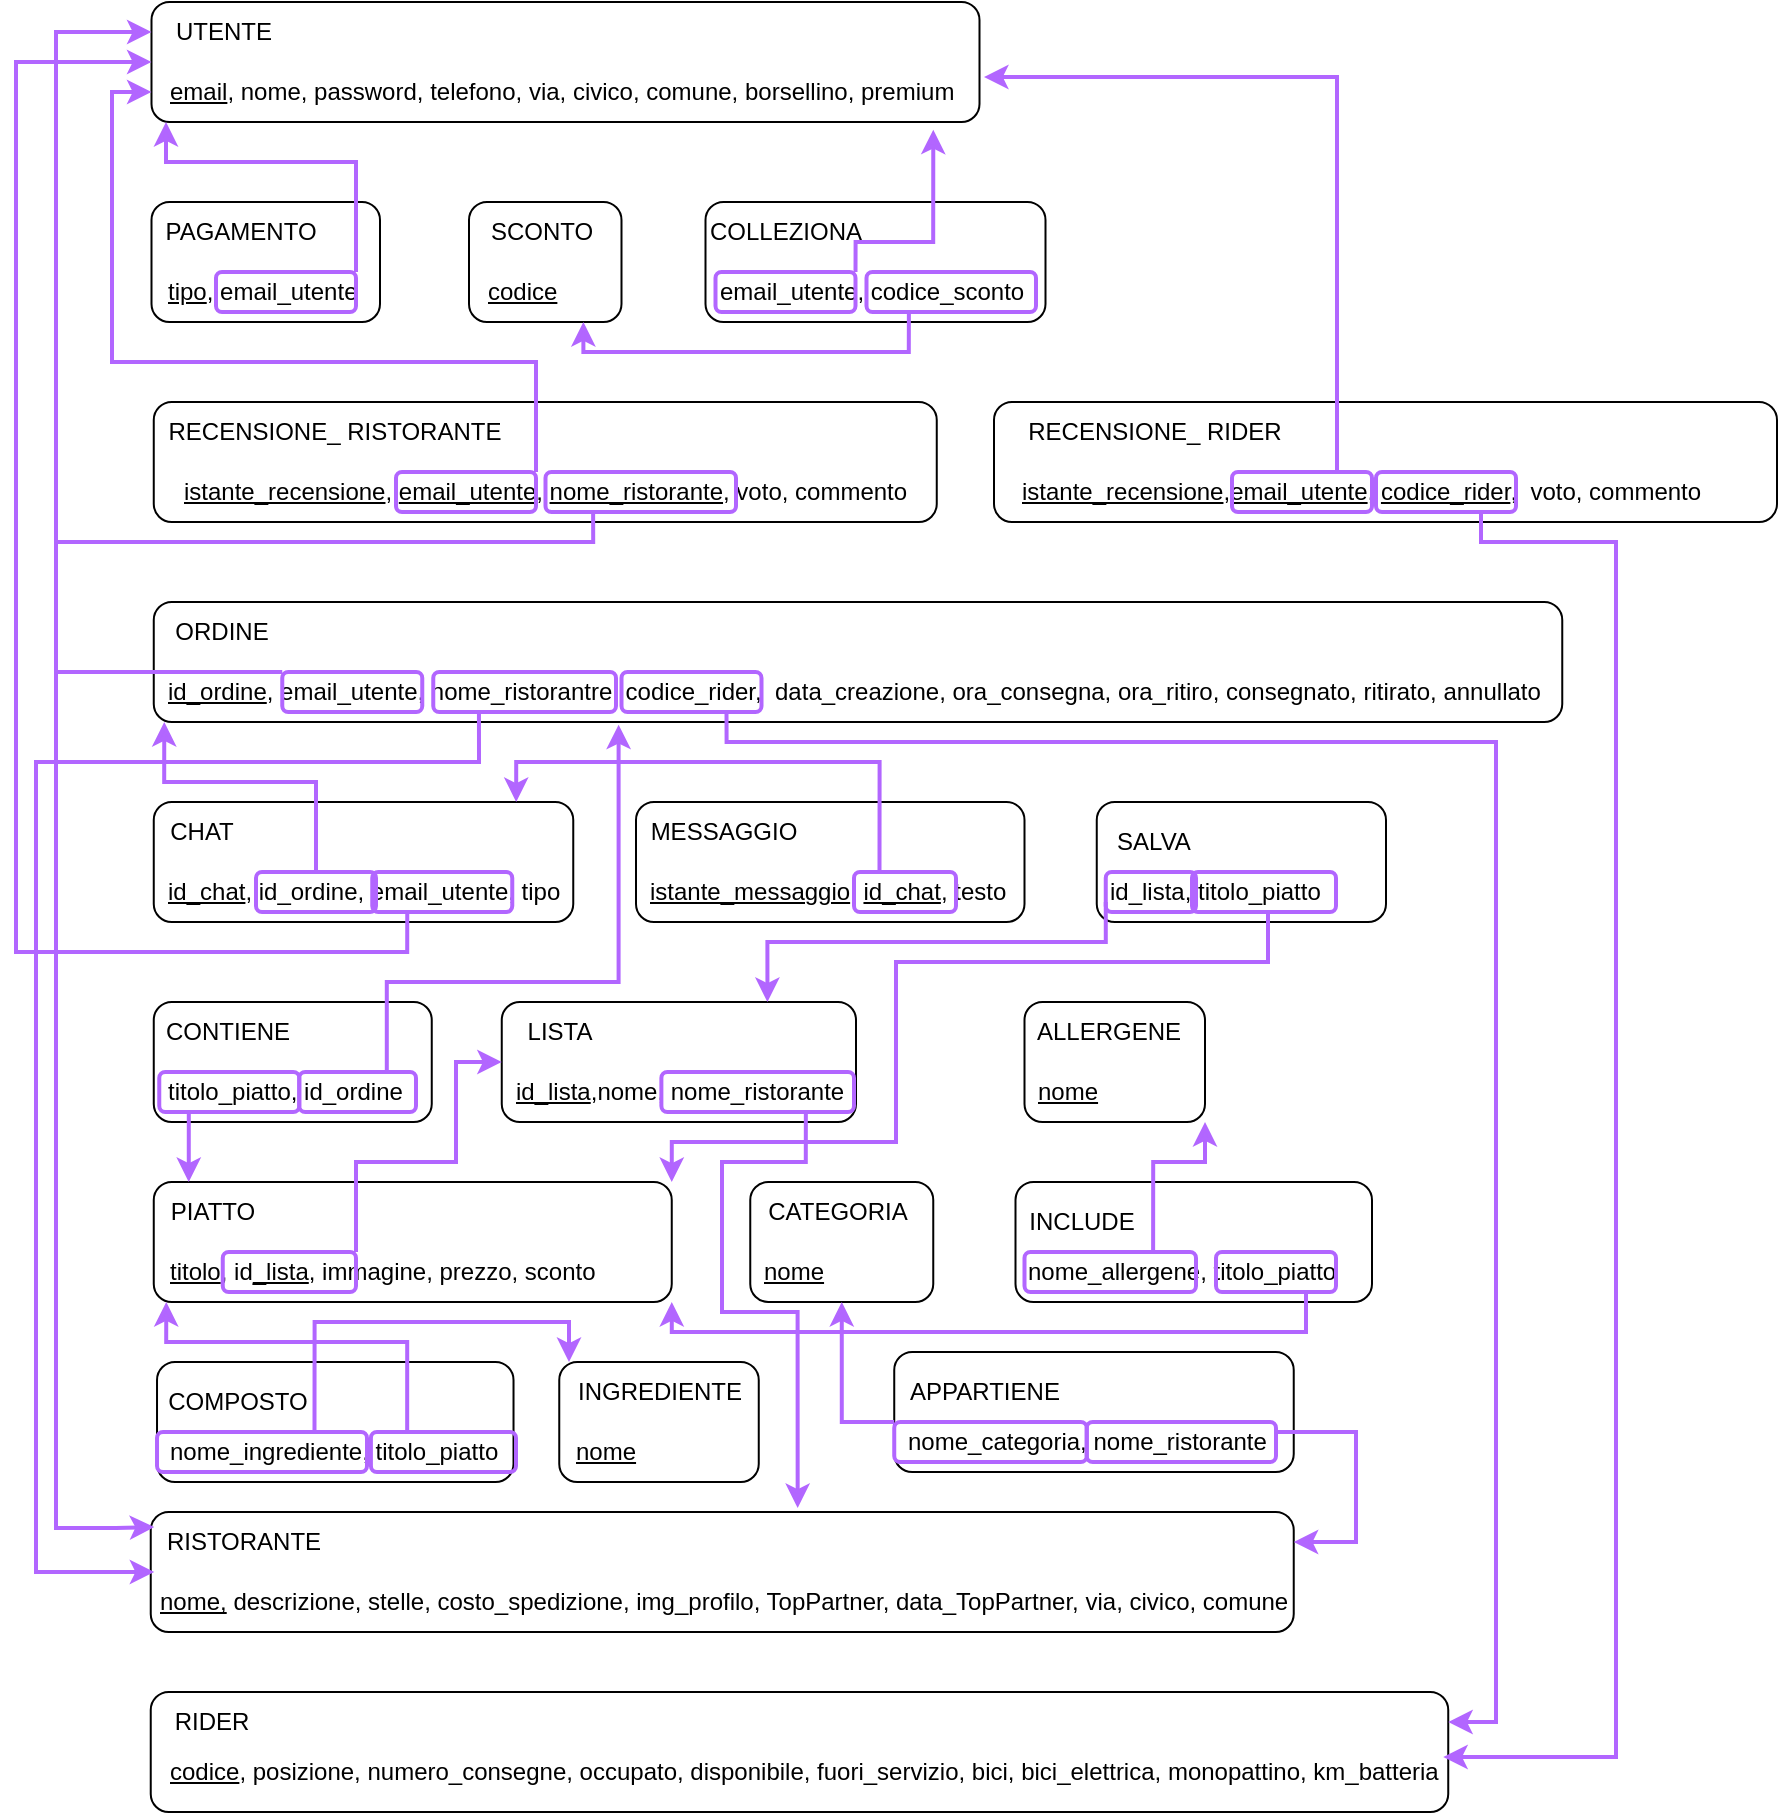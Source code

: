 <mxfile version="24.6.4" type="device">
  <diagram name="Pagina-1" id="2x3mvN7VbTfRQ0QRLT9B">
    <mxGraphModel dx="1853" dy="1838" grid="1" gridSize="10" guides="1" tooltips="1" connect="1" arrows="1" fold="1" page="1" pageScale="1" pageWidth="827" pageHeight="1169" math="0" shadow="0">
      <root>
        <mxCell id="0" />
        <mxCell id="1" parent="0" />
        <mxCell id="kyYHTft40qCIeeSrdu0G-58" value="" style="rounded=1;whiteSpace=wrap;html=1;" parent="1" vertex="1">
          <mxGeometry x="409.12" y="515" width="199.75" height="60" as="geometry" />
        </mxCell>
        <mxCell id="kyYHTft40qCIeeSrdu0G-53" value="" style="rounded=1;whiteSpace=wrap;html=1;" parent="1" vertex="1">
          <mxGeometry x="37.37" y="685" width="648.75" height="60" as="geometry" />
        </mxCell>
        <mxCell id="kyYHTft40qCIeeSrdu0G-52" value="" style="rounded=1;whiteSpace=wrap;html=1;" parent="1" vertex="1">
          <mxGeometry x="337.13" y="430" width="91.5" height="60" as="geometry" />
        </mxCell>
        <mxCell id="kyYHTft40qCIeeSrdu0G-51" value="" style="rounded=1;whiteSpace=wrap;html=1;" parent="1" vertex="1">
          <mxGeometry x="37.37" y="595" width="571.5" height="60" as="geometry" />
        </mxCell>
        <mxCell id="kyYHTft40qCIeeSrdu0G-50" value="" style="rounded=1;whiteSpace=wrap;html=1;" parent="1" vertex="1">
          <mxGeometry x="38.88" y="430" width="259" height="60" as="geometry" />
        </mxCell>
        <mxCell id="kyYHTft40qCIeeSrdu0G-49" value="" style="rounded=1;whiteSpace=wrap;html=1;" parent="1" vertex="1">
          <mxGeometry x="212.88" y="340" width="177.12" height="60" as="geometry" />
        </mxCell>
        <mxCell id="kyYHTft40qCIeeSrdu0G-48" value="" style="rounded=1;whiteSpace=wrap;html=1;" parent="1" vertex="1">
          <mxGeometry x="241.63" y="520" width="99.75" height="60" as="geometry" />
        </mxCell>
        <mxCell id="kyYHTft40qCIeeSrdu0G-47" value="" style="rounded=1;whiteSpace=wrap;html=1;" parent="1" vertex="1">
          <mxGeometry x="474.25" y="340" width="90.25" height="60" as="geometry" />
        </mxCell>
        <mxCell id="kyYHTft40qCIeeSrdu0G-45" value="" style="rounded=1;whiteSpace=wrap;html=1;" parent="1" vertex="1">
          <mxGeometry x="38.88" y="240" width="209.75" height="60" as="geometry" />
        </mxCell>
        <mxCell id="kyYHTft40qCIeeSrdu0G-44" value="" style="rounded=1;whiteSpace=wrap;html=1;fillColor=#FFFFFF;strokeColor=#000000;" parent="1" vertex="1">
          <mxGeometry x="38.88" y="140" width="704.25" height="60" as="geometry" />
        </mxCell>
        <mxCell id="kyYHTft40qCIeeSrdu0G-43" value="" style="rounded=1;whiteSpace=wrap;html=1;" parent="1" vertex="1">
          <mxGeometry x="459" y="40" width="391.5" height="60" as="geometry" />
        </mxCell>
        <mxCell id="kyYHTft40qCIeeSrdu0G-42" value="" style="rounded=1;whiteSpace=wrap;html=1;" parent="1" vertex="1">
          <mxGeometry x="38.88" y="40" width="391.5" height="60" as="geometry" />
        </mxCell>
        <mxCell id="kyYHTft40qCIeeSrdu0G-41" value="" style="rounded=1;whiteSpace=wrap;html=1;" parent="1" vertex="1">
          <mxGeometry x="196.5" y="-60" width="76.25" height="60" as="geometry" />
        </mxCell>
        <mxCell id="kyYHTft40qCIeeSrdu0G-40" value="" style="rounded=1;whiteSpace=wrap;html=1;" parent="1" vertex="1">
          <mxGeometry x="37.75" y="-60" width="114.25" height="60" as="geometry" />
        </mxCell>
        <mxCell id="kyYHTft40qCIeeSrdu0G-39" value="" style="rounded=1;whiteSpace=wrap;html=1;" parent="1" vertex="1">
          <mxGeometry x="37.75" y="-160" width="414" height="60" as="geometry" />
        </mxCell>
        <mxCell id="kyYHTft40qCIeeSrdu0G-4" value="UTENTE" style="text;html=1;align=center;verticalAlign=middle;whiteSpace=wrap;rounded=0;" parent="1" vertex="1">
          <mxGeometry x="44" y="-160" width="60" height="30" as="geometry" />
        </mxCell>
        <mxCell id="kyYHTft40qCIeeSrdu0G-5" value="&lt;u&gt;email&lt;/u&gt;, nome, password, telefono, via, civico, comune, borsellino, premium" style="text;html=1;align=left;verticalAlign=middle;whiteSpace=wrap;rounded=0;" parent="1" vertex="1">
          <mxGeometry x="45" y="-130" width="409" height="30" as="geometry" />
        </mxCell>
        <mxCell id="kyYHTft40qCIeeSrdu0G-6" value="&lt;u&gt;tipo&lt;/u&gt;, email_utente" style="text;html=1;align=left;verticalAlign=middle;whiteSpace=wrap;rounded=0;" parent="1" vertex="1">
          <mxGeometry x="44" y="-30" width="98" height="30" as="geometry" />
        </mxCell>
        <mxCell id="kyYHTft40qCIeeSrdu0G-7" value="PAGAMENTO" style="text;html=1;align=center;verticalAlign=middle;whiteSpace=wrap;rounded=0;" parent="1" vertex="1">
          <mxGeometry x="43" y="-60" width="79" height="30" as="geometry" />
        </mxCell>
        <mxCell id="kyYHTft40qCIeeSrdu0G-9" value="SCONTO" style="text;html=1;align=center;verticalAlign=middle;whiteSpace=wrap;rounded=0;" parent="1" vertex="1">
          <mxGeometry x="202.75" y="-60" width="60" height="30" as="geometry" />
        </mxCell>
        <mxCell id="kyYHTft40qCIeeSrdu0G-10" value="&lt;u&gt;codice&lt;/u&gt;" style="text;html=1;align=left;verticalAlign=middle;whiteSpace=wrap;rounded=0;" parent="1" vertex="1">
          <mxGeometry x="203.75" y="-30" width="49" height="30" as="geometry" />
        </mxCell>
        <mxCell id="kyYHTft40qCIeeSrdu0G-11" value="RECENSIONE_ RISTORANTE" style="text;html=1;align=center;verticalAlign=middle;whiteSpace=wrap;rounded=0;" parent="1" vertex="1">
          <mxGeometry x="45.13" y="40" width="169" height="30" as="geometry" />
        </mxCell>
        <mxCell id="kyYHTft40qCIeeSrdu0G-12" value="&lt;u&gt;istante_recensione&lt;/u&gt;, &lt;u&gt;email_utente&lt;/u&gt;, &lt;u&gt;nome_ristorante&lt;/u&gt;, voto, commento" style="text;html=1;align=left;verticalAlign=middle;whiteSpace=wrap;rounded=0;" parent="1" vertex="1">
          <mxGeometry x="52.38" y="70" width="368" height="30" as="geometry" />
        </mxCell>
        <mxCell id="kyYHTft40qCIeeSrdu0G-13" value="&lt;u&gt;istante_recensione&lt;/u&gt;,&lt;u&gt;email_utente&lt;/u&gt;,&amp;nbsp;&lt;u&gt;codice_rider&lt;/u&gt;, &amp;nbsp;voto, commento" style="text;html=1;align=left;verticalAlign=middle;whiteSpace=wrap;rounded=0;" parent="1" vertex="1">
          <mxGeometry x="470.75" y="70" width="357.5" height="30" as="geometry" />
        </mxCell>
        <mxCell id="kyYHTft40qCIeeSrdu0G-14" value="RECENSIONE_ RIDER" style="text;html=1;align=center;verticalAlign=middle;whiteSpace=wrap;rounded=0;" parent="1" vertex="1">
          <mxGeometry x="469.75" y="40" width="138.5" height="30" as="geometry" />
        </mxCell>
        <mxCell id="kyYHTft40qCIeeSrdu0G-16" value="&lt;u&gt;id_ordine&lt;/u&gt;, email_utente, nome_ristorantre, codice_rider, &amp;nbsp;data_creazione, ora_consegna, ora_ritiro, consegnato, ritirato, annullato" style="text;html=1;align=left;verticalAlign=middle;whiteSpace=wrap;rounded=0;" parent="1" vertex="1">
          <mxGeometry x="44.13" y="170" width="699" height="30" as="geometry" />
        </mxCell>
        <mxCell id="kyYHTft40qCIeeSrdu0G-17" value="ORDINE" style="text;html=1;align=center;verticalAlign=middle;whiteSpace=wrap;rounded=0;" parent="1" vertex="1">
          <mxGeometry x="43.13" y="140" width="60" height="30" as="geometry" />
        </mxCell>
        <mxCell id="kyYHTft40qCIeeSrdu0G-18" value="&lt;u&gt;id_chat&lt;/u&gt;, id_ordine, email_utente, tipo" style="text;html=1;align=left;verticalAlign=middle;whiteSpace=wrap;rounded=0;" parent="1" vertex="1">
          <mxGeometry x="44.13" y="270" width="209" height="30" as="geometry" />
        </mxCell>
        <mxCell id="kyYHTft40qCIeeSrdu0G-19" value="CHAT" style="text;html=1;align=center;verticalAlign=middle;whiteSpace=wrap;rounded=0;" parent="1" vertex="1">
          <mxGeometry x="43.13" y="240" width="40" height="30" as="geometry" />
        </mxCell>
        <mxCell id="kyYHTft40qCIeeSrdu0G-22" value="&lt;u&gt;titolo&lt;/u&gt;, id&lt;u&gt;_lista&lt;/u&gt;, immagine, prezzo, sconto" style="text;html=1;align=left;verticalAlign=middle;whiteSpace=wrap;rounded=0;" parent="1" vertex="1">
          <mxGeometry x="45.13" y="460" width="238" height="30" as="geometry" />
        </mxCell>
        <mxCell id="kyYHTft40qCIeeSrdu0G-23" value="PIATTO" style="text;html=1;align=center;verticalAlign=middle;whiteSpace=wrap;rounded=0;" parent="1" vertex="1">
          <mxGeometry x="44.13" y="430" width="49" height="30" as="geometry" />
        </mxCell>
        <mxCell id="kyYHTft40qCIeeSrdu0G-24" value="&lt;u&gt;nome&lt;/u&gt;" style="text;html=1;align=left;verticalAlign=middle;whiteSpace=wrap;rounded=0;" parent="1" vertex="1">
          <mxGeometry x="247.5" y="550" width="39" height="30" as="geometry" />
        </mxCell>
        <mxCell id="kyYHTft40qCIeeSrdu0G-25" value="INGREDIENTE" style="text;html=1;align=center;verticalAlign=middle;whiteSpace=wrap;rounded=0;" parent="1" vertex="1">
          <mxGeometry x="246.5" y="520" width="90" height="30" as="geometry" />
        </mxCell>
        <mxCell id="kyYHTft40qCIeeSrdu0G-26" value="&lt;u&gt;nome&lt;/u&gt;" style="text;html=1;align=left;verticalAlign=middle;whiteSpace=wrap;rounded=0;" parent="1" vertex="1">
          <mxGeometry x="479" y="370" width="33.75" height="30" as="geometry" />
        </mxCell>
        <mxCell id="kyYHTft40qCIeeSrdu0G-27" value="ALLERGENE&lt;span style=&quot;caret-color: rgba(0, 0, 0, 0); color: rgba(0, 0, 0, 0); font-family: monospace; font-size: 0px; text-align: start; white-space: nowrap;&quot;&gt;%3CmxGraphModel%3E%3Croot%3E%3CmxCell%20id%3D%220%22%2F%3E%3CmxCell%20id%3D%221%22%20parent%3D%220%22%2F%3E%3CmxCell%20id%3D%222%22%20value%3D%22%26lt%3Bu%26gt%3Bnome%26lt%3B%2Fu%26gt%3B%22%20style%3D%22text%3Bhtml%3D1%3Balign%3Dleft%3BverticalAlign%3Dmiddle%3BwhiteSpace%3Dwrap%3Brounded%3D0%3B%22%20vertex%3D%221%22%20parent%3D%221%22%3E%3CmxGeometry%20x%3D%2281%22%20y%3D%22675%22%20width%3D%22469%22%20height%3D%2230%22%20as%3D%22geometry%22%2F%3E%3C%2FmxCell%3E%3CmxCell%20id%3D%223%22%20value%3D%22INGREDIENTE%22%20style%3D%22text%3Bhtml%3D1%3Balign%3Dcenter%3BverticalAlign%3Dmiddle%3BwhiteSpace%3Dwrap%3Brounded%3D0%3B%22%20vertex%3D%221%22%20parent%3D%221%22%3E%3CmxGeometry%20x%3D%2280%22%20y%3D%22645%22%20width%3D%2290%22%20height%3D%2230%22%20as%3D%22geometry%22%2F%3E%3C%2FmxCell%3E%3C%2Froot%3E%3C%2FmxGraphModel%3E&lt;/span&gt;" style="text;html=1;align=center;verticalAlign=middle;whiteSpace=wrap;rounded=0;" parent="1" vertex="1">
          <mxGeometry x="474.25" y="340" width="84.75" height="30" as="geometry" />
        </mxCell>
        <mxCell id="kyYHTft40qCIeeSrdu0G-28" value="&lt;u&gt;id_lista&lt;/u&gt;,nome, nome_ristorante&lt;span style=&quot;caret-color: rgba(0, 0, 0, 0); color: rgba(0, 0, 0, 0); font-family: monospace; font-size: 0px; white-space: nowrap;&quot;&gt;%3CmxGraphModel%3E%3Croot%3E%3CmxCell%20id%3D%220%22%2F%3E%3CmxCell%20id%3D%221%22%20parent%3D%220%22%2F%3E%3CmxCell%20id%3D%222%22%20value%3D%22%26lt%3Bu%26gt%3Bnome%26lt%3B%2Fu%26gt%3B%22%20style%3D%22text%3Bhtml%3D1%3Balign%3Dleft%3BverticalAlign%3Dmiddle%3BwhiteSpace%3Dwrap%3Brounded%3D0%3B%22%20vertex%3D%221%22%20parent%3D%221%22%3E%3CmxGeometry%20x%3D%2281%22%20y%3D%22675%22%20width%3D%22469%22%20height%3D%2230%22%20as%3D%22geometry%22%2F%3E%3C%2FmxCell%3E%3CmxCell%20id%3D%223%22%20value%3D%22INGREDIENTE%22%20style%3D%22text%3Bhtml%3D1%3Balign%3Dcenter%3BverticalAlign%3Dmiddle%3BwhiteSpace%3Dwrap%3Brounded%3D0%3B%22%20vertex%3D%221%22%20parent%3D%221%22%3E%3CmxGeometry%20x%3D%2280%22%20y%3D%22645%22%20width%3D%2290%22%20height%3D%2230%22%20as%3D%22geometry%22%2F%3E%3C%2FmxCell%3E%3C%2Froot%3E%3C%2FmxGraphModel%3E&lt;/span&gt;" style="text;html=1;align=left;verticalAlign=middle;whiteSpace=wrap;rounded=0;" parent="1" vertex="1">
          <mxGeometry x="217.88" y="370" width="172.12" height="30" as="geometry" />
        </mxCell>
        <mxCell id="kyYHTft40qCIeeSrdu0G-29" value="LISTA" style="text;html=1;align=center;verticalAlign=middle;whiteSpace=wrap;rounded=0;" parent="1" vertex="1">
          <mxGeometry x="216.88" y="340" width="50" height="30" as="geometry" />
        </mxCell>
        <mxCell id="kyYHTft40qCIeeSrdu0G-30" value="&lt;u&gt;nome,&lt;/u&gt;&amp;nbsp;descrizione, stelle, costo_spedizione, img_profilo, TopPartner, data_TopPartner, via, civico, comune" style="text;html=1;align=left;verticalAlign=middle;whiteSpace=wrap;rounded=0;" parent="1" vertex="1">
          <mxGeometry x="40.12" y="625" width="578" height="30" as="geometry" />
        </mxCell>
        <mxCell id="kyYHTft40qCIeeSrdu0G-31" value="RISTORANTE" style="text;html=1;align=center;verticalAlign=middle;whiteSpace=wrap;rounded=0;" parent="1" vertex="1">
          <mxGeometry x="39.12" y="595" width="90" height="30" as="geometry" />
        </mxCell>
        <mxCell id="kyYHTft40qCIeeSrdu0G-34" value="&lt;u&gt;nome&lt;/u&gt;" style="text;html=1;align=left;verticalAlign=middle;whiteSpace=wrap;rounded=0;" parent="1" vertex="1">
          <mxGeometry x="342.38" y="460" width="39" height="30" as="geometry" />
        </mxCell>
        <mxCell id="kyYHTft40qCIeeSrdu0G-35" value="CATEGORIA" style="text;html=1;align=center;verticalAlign=middle;whiteSpace=wrap;rounded=0;" parent="1" vertex="1">
          <mxGeometry x="341.38" y="430" width="80" height="30" as="geometry" />
        </mxCell>
        <mxCell id="kyYHTft40qCIeeSrdu0G-36" value="&lt;u&gt;codice&lt;/u&gt;, posizione, numero_consegne, occupato, disponibile, fuori_servizio, bici, bici_elettrica, monopattino, km_batteria" style="text;html=1;align=left;verticalAlign=middle;whiteSpace=wrap;rounded=0;" parent="1" vertex="1">
          <mxGeometry x="44.62" y="710" width="639" height="30" as="geometry" />
        </mxCell>
        <mxCell id="kyYHTft40qCIeeSrdu0G-37" value="RIDER" style="text;html=1;align=center;verticalAlign=middle;whiteSpace=wrap;rounded=0;" parent="1" vertex="1">
          <mxGeometry x="42.62" y="685" width="50" height="30" as="geometry" />
        </mxCell>
        <mxCell id="kyYHTft40qCIeeSrdu0G-56" value="nome_categoria, nome_ristorante" style="text;html=1;align=left;verticalAlign=middle;whiteSpace=wrap;rounded=0;" parent="1" vertex="1">
          <mxGeometry x="413.62" y="545" width="192.5" height="30" as="geometry" />
        </mxCell>
        <mxCell id="kyYHTft40qCIeeSrdu0G-57" value="APPARTIENE" style="text;html=1;align=center;verticalAlign=middle;whiteSpace=wrap;rounded=0;" parent="1" vertex="1">
          <mxGeometry x="411.62" y="520" width="84.5" height="30" as="geometry" />
        </mxCell>
        <mxCell id="kyYHTft40qCIeeSrdu0G-62" value="" style="rounded=1;whiteSpace=wrap;html=1;" parent="1" vertex="1">
          <mxGeometry x="40.51" y="520" width="178.25" height="60" as="geometry" />
        </mxCell>
        <mxCell id="kyYHTft40qCIeeSrdu0G-63" value="nome_ingrediente, titolo_piatto" style="text;html=1;align=left;verticalAlign=middle;whiteSpace=wrap;rounded=0;" parent="1" vertex="1">
          <mxGeometry x="45.01" y="550" width="173.75" height="30" as="geometry" />
        </mxCell>
        <mxCell id="kyYHTft40qCIeeSrdu0G-64" value="COMPOSTO" style="text;html=1;align=center;verticalAlign=middle;whiteSpace=wrap;rounded=0;" parent="1" vertex="1">
          <mxGeometry x="43.01" y="525" width="75.75" height="30" as="geometry" />
        </mxCell>
        <mxCell id="kyYHTft40qCIeeSrdu0G-65" value="" style="rounded=1;whiteSpace=wrap;html=1;" parent="1" vertex="1">
          <mxGeometry x="469.75" y="430" width="178.25" height="60" as="geometry" />
        </mxCell>
        <mxCell id="kyYHTft40qCIeeSrdu0G-66" value="nome_allergene, titolo_piatto" style="text;html=1;align=left;verticalAlign=middle;whiteSpace=wrap;rounded=0;" parent="1" vertex="1">
          <mxGeometry x="474.25" y="460" width="173.75" height="30" as="geometry" />
        </mxCell>
        <mxCell id="kyYHTft40qCIeeSrdu0G-67" value="INCLUDE" style="text;html=1;align=center;verticalAlign=middle;whiteSpace=wrap;rounded=0;" parent="1" vertex="1">
          <mxGeometry x="472.25" y="435" width="62" height="30" as="geometry" />
        </mxCell>
        <mxCell id="kyYHTft40qCIeeSrdu0G-68" value="" style="rounded=1;whiteSpace=wrap;html=1;" parent="1" vertex="1">
          <mxGeometry x="38.88" y="340" width="139" height="60" as="geometry" />
        </mxCell>
        <mxCell id="kyYHTft40qCIeeSrdu0G-69" value="titolo_piatto, id_ordine" style="text;html=1;align=left;verticalAlign=middle;whiteSpace=wrap;rounded=0;" parent="1" vertex="1">
          <mxGeometry x="43.88" y="370" width="129" height="30" as="geometry" />
        </mxCell>
        <mxCell id="kyYHTft40qCIeeSrdu0G-70" value="CONTIENE" style="text;html=1;align=center;verticalAlign=middle;whiteSpace=wrap;rounded=0;" parent="1" vertex="1">
          <mxGeometry x="42.88" y="340" width="66" height="30" as="geometry" />
        </mxCell>
        <mxCell id="kyYHTft40qCIeeSrdu0G-71" value="" style="rounded=1;whiteSpace=wrap;html=1;" parent="1" vertex="1">
          <mxGeometry x="314.75" y="-60" width="170" height="60" as="geometry" />
        </mxCell>
        <mxCell id="kyYHTft40qCIeeSrdu0G-72" value="email_utente, codice_sconto" style="text;html=1;align=left;verticalAlign=middle;whiteSpace=wrap;rounded=0;" parent="1" vertex="1">
          <mxGeometry x="319.75" y="-30" width="165" height="30" as="geometry" />
        </mxCell>
        <mxCell id="kyYHTft40qCIeeSrdu0G-73" value="COLLEZIONA" style="text;html=1;align=center;verticalAlign=middle;whiteSpace=wrap;rounded=0;" parent="1" vertex="1">
          <mxGeometry x="311.75" y="-60" width="86" height="30" as="geometry" />
        </mxCell>
        <mxCell id="kyYHTft40qCIeeSrdu0G-79" style="edgeStyle=orthogonalEdgeStyle;rounded=0;orthogonalLoop=1;jettySize=auto;html=1;exitX=1;exitY=0;exitDx=0;exitDy=0;entryX=0;entryY=0.75;entryDx=0;entryDy=0;strokeColor=#B266FF;strokeWidth=2;" parent="1" source="kyYHTft40qCIeeSrdu0G-78" target="kyYHTft40qCIeeSrdu0G-39" edge="1">
          <mxGeometry relative="1" as="geometry">
            <Array as="points">
              <mxPoint x="230" y="20" />
              <mxPoint x="18" y="20" />
              <mxPoint x="18" y="-115" />
            </Array>
          </mxGeometry>
        </mxCell>
        <mxCell id="kyYHTft40qCIeeSrdu0G-78" value="" style="rounded=1;whiteSpace=wrap;html=1;fillColor=none;strokeWidth=2;strokeColor=#B266FF;" parent="1" vertex="1">
          <mxGeometry x="160" y="75" width="70" height="20" as="geometry" />
        </mxCell>
        <mxCell id="kyYHTft40qCIeeSrdu0G-81" style="edgeStyle=orthogonalEdgeStyle;rounded=0;orthogonalLoop=1;jettySize=auto;html=1;exitX=1;exitY=0;exitDx=0;exitDy=0;entryX=0;entryY=1;entryDx=0;entryDy=0;strokeWidth=2;strokeColor=#B266FF;" parent="1" source="kyYHTft40qCIeeSrdu0G-80" target="kyYHTft40qCIeeSrdu0G-5" edge="1">
          <mxGeometry relative="1" as="geometry">
            <Array as="points">
              <mxPoint x="140" y="-80" />
              <mxPoint x="45" y="-80" />
            </Array>
          </mxGeometry>
        </mxCell>
        <mxCell id="kyYHTft40qCIeeSrdu0G-80" value="" style="rounded=1;whiteSpace=wrap;html=1;fillColor=none;strokeWidth=2;strokeColor=#B266FF;" parent="1" vertex="1">
          <mxGeometry x="70" y="-25" width="70" height="20" as="geometry" />
        </mxCell>
        <mxCell id="kyYHTft40qCIeeSrdu0G-83" style="edgeStyle=orthogonalEdgeStyle;rounded=0;orthogonalLoop=1;jettySize=auto;html=1;exitX=0.75;exitY=0;exitDx=0;exitDy=0;entryX=1;entryY=0.25;entryDx=0;entryDy=0;strokeWidth=2;strokeColor=#B266FF;" parent="1" source="kyYHTft40qCIeeSrdu0G-82" target="kyYHTft40qCIeeSrdu0G-5" edge="1">
          <mxGeometry relative="1" as="geometry" />
        </mxCell>
        <mxCell id="kyYHTft40qCIeeSrdu0G-82" value="" style="rounded=1;whiteSpace=wrap;html=1;fillColor=none;strokeWidth=2;strokeColor=#B266FF;" parent="1" vertex="1">
          <mxGeometry x="578" y="75" width="70" height="20" as="geometry" />
        </mxCell>
        <mxCell id="kyYHTft40qCIeeSrdu0G-85" style="edgeStyle=orthogonalEdgeStyle;rounded=0;orthogonalLoop=1;jettySize=auto;html=1;exitX=0.25;exitY=1;exitDx=0;exitDy=0;strokeWidth=2;strokeColor=#B266FF;entryX=0;entryY=0.25;entryDx=0;entryDy=0;" parent="1" source="kyYHTft40qCIeeSrdu0G-84" target="kyYHTft40qCIeeSrdu0G-31" edge="1">
          <mxGeometry relative="1" as="geometry">
            <mxPoint x="10" y="600" as="targetPoint" />
            <Array as="points">
              <mxPoint x="259" y="110" />
              <mxPoint x="-10" y="110" />
              <mxPoint x="-10" y="603" />
              <mxPoint x="20" y="603" />
            </Array>
          </mxGeometry>
        </mxCell>
        <mxCell id="kyYHTft40qCIeeSrdu0G-84" value="" style="rounded=1;whiteSpace=wrap;html=1;fillColor=none;strokeWidth=2;strokeColor=#B266FF;" parent="1" vertex="1">
          <mxGeometry x="234.75" y="75" width="95.25" height="20" as="geometry" />
        </mxCell>
        <mxCell id="kyYHTft40qCIeeSrdu0G-87" style="edgeStyle=orthogonalEdgeStyle;rounded=0;orthogonalLoop=1;jettySize=auto;html=1;exitX=0;exitY=0;exitDx=0;exitDy=0;entryX=0;entryY=0.25;entryDx=0;entryDy=0;strokeWidth=2;strokeColor=#B266FF;" parent="1" source="kyYHTft40qCIeeSrdu0G-86" target="kyYHTft40qCIeeSrdu0G-39" edge="1">
          <mxGeometry relative="1" as="geometry">
            <Array as="points">
              <mxPoint x="-10" y="175" />
              <mxPoint x="-10" y="-145" />
            </Array>
          </mxGeometry>
        </mxCell>
        <mxCell id="kyYHTft40qCIeeSrdu0G-86" value="" style="rounded=1;whiteSpace=wrap;html=1;fillColor=none;strokeWidth=2;strokeColor=#B266FF;" parent="1" vertex="1">
          <mxGeometry x="103.13" y="175" width="70" height="20" as="geometry" />
        </mxCell>
        <mxCell id="kyYHTft40qCIeeSrdu0G-89" style="edgeStyle=orthogonalEdgeStyle;rounded=0;orthogonalLoop=1;jettySize=auto;html=1;exitX=0.25;exitY=1;exitDx=0;exitDy=0;strokeWidth=2;strokeColor=#B266FF;entryX=0;entryY=1;entryDx=0;entryDy=0;" parent="1" source="kyYHTft40qCIeeSrdu0G-88" target="kyYHTft40qCIeeSrdu0G-31" edge="1">
          <mxGeometry relative="1" as="geometry">
            <mxPoint x="10" y="670" as="targetPoint" />
            <Array as="points">
              <mxPoint x="201" y="220" />
              <mxPoint x="-20" y="220" />
              <mxPoint x="-20" y="625" />
            </Array>
          </mxGeometry>
        </mxCell>
        <mxCell id="kyYHTft40qCIeeSrdu0G-88" value="" style="rounded=1;whiteSpace=wrap;html=1;fillColor=none;strokeWidth=2;strokeColor=#B266FF;" parent="1" vertex="1">
          <mxGeometry x="178.63" y="175" width="91.37" height="20" as="geometry" />
        </mxCell>
        <mxCell id="kyYHTft40qCIeeSrdu0G-91" style="edgeStyle=orthogonalEdgeStyle;rounded=0;orthogonalLoop=1;jettySize=auto;html=1;exitX=0.75;exitY=1;exitDx=0;exitDy=0;entryX=1;entryY=0.25;entryDx=0;entryDy=0;strokeWidth=2;strokeColor=#B266FF;" parent="1" source="kyYHTft40qCIeeSrdu0G-90" target="kyYHTft40qCIeeSrdu0G-53" edge="1">
          <mxGeometry relative="1" as="geometry">
            <Array as="points">
              <mxPoint x="325" y="210" />
              <mxPoint x="710" y="210" />
              <mxPoint x="710" y="700" />
            </Array>
          </mxGeometry>
        </mxCell>
        <mxCell id="kyYHTft40qCIeeSrdu0G-90" value="" style="rounded=1;whiteSpace=wrap;html=1;fillColor=none;strokeWidth=2;strokeColor=#B266FF;" parent="1" vertex="1">
          <mxGeometry x="272.75" y="175" width="70" height="20" as="geometry" />
        </mxCell>
        <mxCell id="kyYHTft40qCIeeSrdu0G-93" style="edgeStyle=orthogonalEdgeStyle;rounded=0;orthogonalLoop=1;jettySize=auto;html=1;exitX=0.75;exitY=1;exitDx=0;exitDy=0;entryX=1;entryY=0.25;entryDx=0;entryDy=0;strokeWidth=2;strokeColor=#B266FF;" parent="1" source="kyYHTft40qCIeeSrdu0G-92" target="kyYHTft40qCIeeSrdu0G-36" edge="1">
          <mxGeometry relative="1" as="geometry">
            <Array as="points">
              <mxPoint x="710" y="110" />
              <mxPoint x="770" y="110" />
              <mxPoint x="770" y="643" />
            </Array>
          </mxGeometry>
        </mxCell>
        <mxCell id="kyYHTft40qCIeeSrdu0G-92" value="" style="rounded=1;whiteSpace=wrap;html=1;fillColor=none;strokeWidth=2;strokeColor=#B266FF;" parent="1" vertex="1">
          <mxGeometry x="650" y="75" width="70" height="20" as="geometry" />
        </mxCell>
        <mxCell id="kyYHTft40qCIeeSrdu0G-94" value="" style="rounded=1;whiteSpace=wrap;html=1;" parent="1" vertex="1">
          <mxGeometry x="280" y="240" width="194.25" height="60" as="geometry" />
        </mxCell>
        <mxCell id="kyYHTft40qCIeeSrdu0G-95" value="&lt;u&gt;istante_messaggio&lt;/u&gt;, &lt;u&gt;id_chat&lt;/u&gt;, testo&lt;span style=&quot;caret-color: rgba(0, 0, 0, 0); color: rgba(0, 0, 0, 0); font-family: monospace; font-size: 0px; white-space: nowrap;&quot;&gt;%3CmxGraphModel%3E%3Croot%3E%3CmxCell%20id%3D%220%22%2F%3E%3CmxCell%20id%3D%221%22%20parent%3D%220%22%2F%3E%3CmxCell%20id%3D%222%22%20value%3D%22%26lt%3Bu%26gt%3Bistante_recensione%26lt%3B%2Fu%26gt%3B%2C%26amp%3Bnbsp%3B%26lt%3Bu%26gt%3Bemail_utente%26lt%3B%2Fu%26gt%3B%2C%26amp%3Bnbsp%3B%26lt%3Bu%26gt%3Bcodice_rider%26lt%3B%2Fu%26gt%3B%2C%20voto%2C%20commento%22%20style%3D%22text%3Bhtml%3D1%3Balign%3Dleft%3BverticalAlign%3Dmiddle%3BwhiteSpace%3Dwrap%3Brounded%3D0%3B%22%20vertex%3D%221%22%20parent%3D%221%22%3E%3CmxGeometry%20x%3D%2282.5%22%20y%3D%22350%22%20width%3D%22469%22%20height%3D%2230%22%20as%3D%22geometry%22%2F%3E%3C%2FmxCell%3E%3CmxCell%20id%3D%223%22%20value%3D%22RECENSIONE_%20RIDER%22%20style%3D%22text%3Bhtml%3D1%3Balign%3Dcenter%3BverticalAlign%3Dmiddle%3BwhiteSpace%3Dwrap%3Brounded%3D0%3B%22%20vertex%3D%221%22%20parent%3D%221%22%3E%3CmxGeometry%20x%3D%2281.5%22%20y%3D%22320%22%20width%3D%22138.5%22%20height%3D%2230%22%20as%3D%22geometry%22%2F%3E%3C%2FmxCell%3E%3C%2Froot%3E%3C%2FmxGraphModel%3E&lt;/span&gt;" style="text;html=1;align=left;verticalAlign=middle;whiteSpace=wrap;rounded=0;" parent="1" vertex="1">
          <mxGeometry x="285.25" y="270" width="189" height="30" as="geometry" />
        </mxCell>
        <mxCell id="kyYHTft40qCIeeSrdu0G-96" value="MESSAGGIO" style="text;html=1;align=center;verticalAlign=middle;whiteSpace=wrap;rounded=0;" parent="1" vertex="1">
          <mxGeometry x="284.25" y="240" width="80" height="30" as="geometry" />
        </mxCell>
        <mxCell id="kyYHTft40qCIeeSrdu0G-97" value="" style="rounded=1;whiteSpace=wrap;html=1;fillColor=none;strokeWidth=2;strokeColor=#B266FF;" parent="1" vertex="1">
          <mxGeometry x="389" y="275" width="51" height="20" as="geometry" />
        </mxCell>
        <mxCell id="kyYHTft40qCIeeSrdu0G-98" style="edgeStyle=orthogonalEdgeStyle;rounded=0;orthogonalLoop=1;jettySize=auto;html=1;exitX=0.25;exitY=0;exitDx=0;exitDy=0;entryX=0.864;entryY=0;entryDx=0;entryDy=0;entryPerimeter=0;strokeWidth=2;strokeColor=#B266FF;" parent="1" source="kyYHTft40qCIeeSrdu0G-97" target="kyYHTft40qCIeeSrdu0G-45" edge="1">
          <mxGeometry relative="1" as="geometry" />
        </mxCell>
        <mxCell id="kyYHTft40qCIeeSrdu0G-100" style="edgeStyle=orthogonalEdgeStyle;rounded=0;orthogonalLoop=1;jettySize=auto;html=1;exitX=0.25;exitY=1;exitDx=0;exitDy=0;entryX=0;entryY=0.5;entryDx=0;entryDy=0;strokeWidth=2;strokeColor=#B266FF;" parent="1" source="kyYHTft40qCIeeSrdu0G-99" target="kyYHTft40qCIeeSrdu0G-39" edge="1">
          <mxGeometry relative="1" as="geometry">
            <Array as="points">
              <mxPoint x="166" y="315" />
              <mxPoint x="-30" y="315" />
              <mxPoint x="-30" y="-130" />
            </Array>
          </mxGeometry>
        </mxCell>
        <mxCell id="kyYHTft40qCIeeSrdu0G-99" value="" style="rounded=1;whiteSpace=wrap;html=1;fillColor=none;strokeWidth=2;strokeColor=#B266FF;" parent="1" vertex="1">
          <mxGeometry x="148.13" y="275" width="70" height="20" as="geometry" />
        </mxCell>
        <mxCell id="kyYHTft40qCIeeSrdu0G-102" style="edgeStyle=orthogonalEdgeStyle;rounded=0;orthogonalLoop=1;jettySize=auto;html=1;exitX=0.5;exitY=0;exitDx=0;exitDy=0;entryX=0;entryY=1;entryDx=0;entryDy=0;strokeWidth=2;strokeColor=#B266FF;" parent="1" source="kyYHTft40qCIeeSrdu0G-101" target="kyYHTft40qCIeeSrdu0G-16" edge="1">
          <mxGeometry relative="1" as="geometry">
            <Array as="points">
              <mxPoint x="120" y="230" />
              <mxPoint x="44" y="230" />
            </Array>
          </mxGeometry>
        </mxCell>
        <mxCell id="kyYHTft40qCIeeSrdu0G-101" value="" style="rounded=1;whiteSpace=wrap;html=1;fillColor=none;strokeWidth=2;strokeColor=#B266FF;" parent="1" vertex="1">
          <mxGeometry x="90" y="275" width="60" height="20" as="geometry" />
        </mxCell>
        <mxCell id="kyYHTft40qCIeeSrdu0G-103" value="" style="rounded=1;whiteSpace=wrap;html=1;fillColor=none;strokeWidth=2;strokeColor=#B266FF;" parent="1" vertex="1">
          <mxGeometry x="319.75" y="-25" width="70" height="20" as="geometry" />
        </mxCell>
        <mxCell id="kyYHTft40qCIeeSrdu0G-106" style="edgeStyle=orthogonalEdgeStyle;rounded=0;orthogonalLoop=1;jettySize=auto;html=1;exitX=1;exitY=0;exitDx=0;exitDy=0;entryX=0.938;entryY=1.128;entryDx=0;entryDy=0;entryPerimeter=0;strokeWidth=2;strokeColor=#B266FF;" parent="1" source="kyYHTft40qCIeeSrdu0G-103" target="kyYHTft40qCIeeSrdu0G-5" edge="1">
          <mxGeometry relative="1" as="geometry">
            <Array as="points">
              <mxPoint x="390" y="-40" />
              <mxPoint x="429" y="-40" />
            </Array>
          </mxGeometry>
        </mxCell>
        <mxCell id="kyYHTft40qCIeeSrdu0G-108" style="edgeStyle=orthogonalEdgeStyle;rounded=0;orthogonalLoop=1;jettySize=auto;html=1;exitX=0.25;exitY=1;exitDx=0;exitDy=0;entryX=0.75;entryY=1;entryDx=0;entryDy=0;strokeWidth=2;strokeColor=#B266FF;" parent="1" source="kyYHTft40qCIeeSrdu0G-107" target="kyYHTft40qCIeeSrdu0G-41" edge="1">
          <mxGeometry relative="1" as="geometry" />
        </mxCell>
        <mxCell id="kyYHTft40qCIeeSrdu0G-107" value="" style="rounded=1;whiteSpace=wrap;html=1;fillColor=none;strokeWidth=2;strokeColor=#B266FF;" parent="1" vertex="1">
          <mxGeometry x="395.25" y="-25" width="84.75" height="20" as="geometry" />
        </mxCell>
        <mxCell id="kyYHTft40qCIeeSrdu0G-109" value="" style="rounded=1;whiteSpace=wrap;html=1;fillColor=none;strokeWidth=2;strokeColor=#B266FF;" parent="1" vertex="1">
          <mxGeometry x="292.69" y="375" width="96.31" height="20" as="geometry" />
        </mxCell>
        <mxCell id="kyYHTft40qCIeeSrdu0G-113" style="edgeStyle=orthogonalEdgeStyle;rounded=0;orthogonalLoop=1;jettySize=auto;html=1;exitX=0.75;exitY=0;exitDx=0;exitDy=0;entryX=1;entryY=1;entryDx=0;entryDy=0;strokeWidth=2;strokeColor=#B266FF;" parent="1" source="kyYHTft40qCIeeSrdu0G-112" target="kyYHTft40qCIeeSrdu0G-47" edge="1">
          <mxGeometry relative="1" as="geometry">
            <Array as="points">
              <mxPoint x="546" y="420" />
              <mxPoint x="466" y="420" />
            </Array>
          </mxGeometry>
        </mxCell>
        <mxCell id="kyYHTft40qCIeeSrdu0G-112" value="" style="rounded=1;whiteSpace=wrap;html=1;fillColor=none;strokeWidth=2;strokeColor=#B266FF;" parent="1" vertex="1">
          <mxGeometry x="474.25" y="465" width="85.75" height="20" as="geometry" />
        </mxCell>
        <mxCell id="kyYHTft40qCIeeSrdu0G-115" style="edgeStyle=orthogonalEdgeStyle;rounded=0;orthogonalLoop=1;jettySize=auto;html=1;exitX=0.75;exitY=1;exitDx=0;exitDy=0;entryX=1;entryY=1;entryDx=0;entryDy=0;strokeWidth=2;strokeColor=#B266FF;" parent="1" source="kyYHTft40qCIeeSrdu0G-114" target="kyYHTft40qCIeeSrdu0G-50" edge="1">
          <mxGeometry relative="1" as="geometry" />
        </mxCell>
        <mxCell id="kyYHTft40qCIeeSrdu0G-114" value="" style="rounded=1;whiteSpace=wrap;html=1;fillColor=none;strokeWidth=2;strokeColor=#B266FF;" parent="1" vertex="1">
          <mxGeometry x="570" y="465" width="60" height="20" as="geometry" />
        </mxCell>
        <mxCell id="kyYHTft40qCIeeSrdu0G-117" style="edgeStyle=orthogonalEdgeStyle;rounded=0;orthogonalLoop=1;jettySize=auto;html=1;exitX=1;exitY=0;exitDx=0;exitDy=0;entryX=0;entryY=0.5;entryDx=0;entryDy=0;strokeWidth=2;strokeColor=#B266FF;" parent="1" source="kyYHTft40qCIeeSrdu0G-116" target="kyYHTft40qCIeeSrdu0G-49" edge="1">
          <mxGeometry relative="1" as="geometry">
            <Array as="points">
              <mxPoint x="140" y="420" />
              <mxPoint x="190" y="420" />
              <mxPoint x="190" y="370" />
            </Array>
          </mxGeometry>
        </mxCell>
        <mxCell id="kyYHTft40qCIeeSrdu0G-116" value="" style="rounded=1;whiteSpace=wrap;html=1;fillColor=none;strokeWidth=2;strokeColor=#B266FF;" parent="1" vertex="1">
          <mxGeometry x="73.38" y="465" width="66.62" height="20" as="geometry" />
        </mxCell>
        <mxCell id="kyYHTft40qCIeeSrdu0G-120" style="edgeStyle=orthogonalEdgeStyle;rounded=0;orthogonalLoop=1;jettySize=auto;html=1;exitX=0.25;exitY=1;exitDx=0;exitDy=0;entryX=0.25;entryY=0;entryDx=0;entryDy=0;strokeWidth=2;strokeColor=#B266FF;" parent="1" source="kyYHTft40qCIeeSrdu0G-118" target="kyYHTft40qCIeeSrdu0G-23" edge="1">
          <mxGeometry relative="1" as="geometry" />
        </mxCell>
        <mxCell id="kyYHTft40qCIeeSrdu0G-118" value="" style="rounded=1;whiteSpace=wrap;html=1;fillColor=none;strokeWidth=2;strokeColor=#B266FF;" parent="1" vertex="1">
          <mxGeometry x="41.63" y="375" width="70" height="20" as="geometry" />
        </mxCell>
        <mxCell id="kyYHTft40qCIeeSrdu0G-121" value="" style="rounded=1;whiteSpace=wrap;html=1;fillColor=none;strokeWidth=2;strokeColor=#B266FF;" parent="1" vertex="1">
          <mxGeometry x="111.63" y="375" width="58.37" height="20" as="geometry" />
        </mxCell>
        <mxCell id="kyYHTft40qCIeeSrdu0G-122" style="edgeStyle=orthogonalEdgeStyle;rounded=0;orthogonalLoop=1;jettySize=auto;html=1;exitX=0.75;exitY=0;exitDx=0;exitDy=0;entryX=0.325;entryY=1.044;entryDx=0;entryDy=0;entryPerimeter=0;strokeWidth=2;strokeColor=#B266FF;" parent="1" source="kyYHTft40qCIeeSrdu0G-121" target="kyYHTft40qCIeeSrdu0G-16" edge="1">
          <mxGeometry relative="1" as="geometry">
            <Array as="points">
              <mxPoint x="155" y="330" />
              <mxPoint x="271" y="330" />
            </Array>
          </mxGeometry>
        </mxCell>
        <mxCell id="kyYHTft40qCIeeSrdu0G-123" value="" style="rounded=1;whiteSpace=wrap;html=1;" parent="1" vertex="1">
          <mxGeometry x="510.38" y="240" width="144.62" height="60" as="geometry" />
        </mxCell>
        <mxCell id="kyYHTft40qCIeeSrdu0G-124" value="id_lista, titolo_piatto" style="text;html=1;align=left;verticalAlign=middle;whiteSpace=wrap;rounded=0;" parent="1" vertex="1">
          <mxGeometry x="514.88" y="270" width="140.12" height="30" as="geometry" />
        </mxCell>
        <mxCell id="kyYHTft40qCIeeSrdu0G-125" value="SALVA" style="text;html=1;align=center;verticalAlign=middle;whiteSpace=wrap;rounded=0;" parent="1" vertex="1">
          <mxGeometry x="512.88" y="245" width="52.12" height="30" as="geometry" />
        </mxCell>
        <mxCell id="kyYHTft40qCIeeSrdu0G-127" style="edgeStyle=orthogonalEdgeStyle;rounded=0;orthogonalLoop=1;jettySize=auto;html=1;exitX=0;exitY=0.75;exitDx=0;exitDy=0;entryX=0.75;entryY=0;entryDx=0;entryDy=0;strokeWidth=2;strokeColor=#B266FF;" parent="1" source="kyYHTft40qCIeeSrdu0G-126" target="kyYHTft40qCIeeSrdu0G-49" edge="1">
          <mxGeometry relative="1" as="geometry">
            <Array as="points">
              <mxPoint x="515" y="310" />
              <mxPoint x="346" y="310" />
            </Array>
          </mxGeometry>
        </mxCell>
        <mxCell id="kyYHTft40qCIeeSrdu0G-126" value="" style="rounded=1;whiteSpace=wrap;html=1;fillColor=none;strokeWidth=2;strokeColor=#B266FF;" parent="1" vertex="1">
          <mxGeometry x="514.88" y="275" width="45.12" height="20" as="geometry" />
        </mxCell>
        <mxCell id="kyYHTft40qCIeeSrdu0G-129" style="edgeStyle=orthogonalEdgeStyle;rounded=0;orthogonalLoop=1;jettySize=auto;html=1;exitX=0.25;exitY=1;exitDx=0;exitDy=0;entryX=1;entryY=0;entryDx=0;entryDy=0;strokeWidth=2;strokeColor=#B266FF;" parent="1" source="kyYHTft40qCIeeSrdu0G-128" target="kyYHTft40qCIeeSrdu0G-50" edge="1">
          <mxGeometry relative="1" as="geometry">
            <Array as="points">
              <mxPoint x="596" y="320" />
              <mxPoint x="410" y="320" />
              <mxPoint x="410" y="410" />
              <mxPoint x="298" y="410" />
            </Array>
          </mxGeometry>
        </mxCell>
        <mxCell id="kyYHTft40qCIeeSrdu0G-128" value="" style="rounded=1;whiteSpace=wrap;html=1;fillColor=none;strokeWidth=2;strokeColor=#B266FF;" parent="1" vertex="1">
          <mxGeometry x="558" y="275" width="72" height="20" as="geometry" />
        </mxCell>
        <mxCell id="kyYHTft40qCIeeSrdu0G-132" style="edgeStyle=orthogonalEdgeStyle;rounded=0;orthogonalLoop=1;jettySize=auto;html=1;exitX=0.75;exitY=0;exitDx=0;exitDy=0;entryX=0;entryY=0;entryDx=0;entryDy=0;strokeWidth=2;strokeColor=#B266FF;" parent="1" source="kyYHTft40qCIeeSrdu0G-130" target="kyYHTft40qCIeeSrdu0G-25" edge="1">
          <mxGeometry relative="1" as="geometry" />
        </mxCell>
        <mxCell id="kyYHTft40qCIeeSrdu0G-130" value="" style="rounded=1;whiteSpace=wrap;html=1;fillColor=none;strokeWidth=2;strokeColor=#B266FF;" parent="1" vertex="1">
          <mxGeometry x="40.51" y="555" width="104.99" height="20" as="geometry" />
        </mxCell>
        <mxCell id="kyYHTft40qCIeeSrdu0G-133" style="edgeStyle=orthogonalEdgeStyle;rounded=0;orthogonalLoop=1;jettySize=auto;html=1;exitX=0.75;exitY=1;exitDx=0;exitDy=0;entryX=0.566;entryY=-0.033;entryDx=0;entryDy=0;entryPerimeter=0;strokeWidth=2;strokeColor=#B266FF;" parent="1" source="kyYHTft40qCIeeSrdu0G-109" target="kyYHTft40qCIeeSrdu0G-51" edge="1">
          <mxGeometry relative="1" as="geometry">
            <Array as="points">
              <mxPoint x="365" y="420" />
              <mxPoint x="323" y="420" />
              <mxPoint x="323" y="495" />
              <mxPoint x="361" y="495" />
            </Array>
          </mxGeometry>
        </mxCell>
        <mxCell id="kyYHTft40qCIeeSrdu0G-136" style="edgeStyle=orthogonalEdgeStyle;rounded=0;orthogonalLoop=1;jettySize=auto;html=1;exitX=0.25;exitY=0;exitDx=0;exitDy=0;entryX=0;entryY=1;entryDx=0;entryDy=0;strokeWidth=2;strokeColor=#B266FF;" parent="1" source="kyYHTft40qCIeeSrdu0G-135" target="kyYHTft40qCIeeSrdu0G-22" edge="1">
          <mxGeometry relative="1" as="geometry">
            <Array as="points">
              <mxPoint x="166" y="510" />
              <mxPoint x="45" y="510" />
            </Array>
          </mxGeometry>
        </mxCell>
        <mxCell id="kyYHTft40qCIeeSrdu0G-135" value="" style="rounded=1;whiteSpace=wrap;html=1;fillColor=none;strokeWidth=2;strokeColor=#B266FF;" parent="1" vertex="1">
          <mxGeometry x="147.45" y="555" width="72.55" height="20" as="geometry" />
        </mxCell>
        <mxCell id="kyYHTft40qCIeeSrdu0G-139" style="edgeStyle=orthogonalEdgeStyle;rounded=0;orthogonalLoop=1;jettySize=auto;html=1;exitX=0;exitY=0;exitDx=0;exitDy=0;entryX=0.5;entryY=1;entryDx=0;entryDy=0;strokeWidth=2;strokeColor=#B266FF;" parent="1" source="kyYHTft40qCIeeSrdu0G-138" target="kyYHTft40qCIeeSrdu0G-52" edge="1">
          <mxGeometry relative="1" as="geometry">
            <Array as="points">
              <mxPoint x="383" y="550" />
            </Array>
          </mxGeometry>
        </mxCell>
        <mxCell id="kyYHTft40qCIeeSrdu0G-138" value="" style="rounded=1;whiteSpace=wrap;html=1;fillColor=none;strokeWidth=2;strokeColor=#B266FF;" parent="1" vertex="1">
          <mxGeometry x="409.12" y="550" width="96.25" height="20" as="geometry" />
        </mxCell>
        <mxCell id="kyYHTft40qCIeeSrdu0G-141" style="edgeStyle=orthogonalEdgeStyle;rounded=0;orthogonalLoop=1;jettySize=auto;html=1;exitX=1;exitY=0.25;exitDx=0;exitDy=0;entryX=1;entryY=0.25;entryDx=0;entryDy=0;strokeWidth=2;strokeColor=#B266FF;" parent="1" source="kyYHTft40qCIeeSrdu0G-140" target="kyYHTft40qCIeeSrdu0G-51" edge="1">
          <mxGeometry relative="1" as="geometry">
            <Array as="points">
              <mxPoint x="640" y="555" />
              <mxPoint x="640" y="610" />
            </Array>
          </mxGeometry>
        </mxCell>
        <mxCell id="kyYHTft40qCIeeSrdu0G-140" value="" style="rounded=1;whiteSpace=wrap;html=1;fillColor=none;strokeWidth=2;strokeColor=#B266FF;" parent="1" vertex="1">
          <mxGeometry x="505.37" y="550" width="94.63" height="20" as="geometry" />
        </mxCell>
      </root>
    </mxGraphModel>
  </diagram>
</mxfile>
